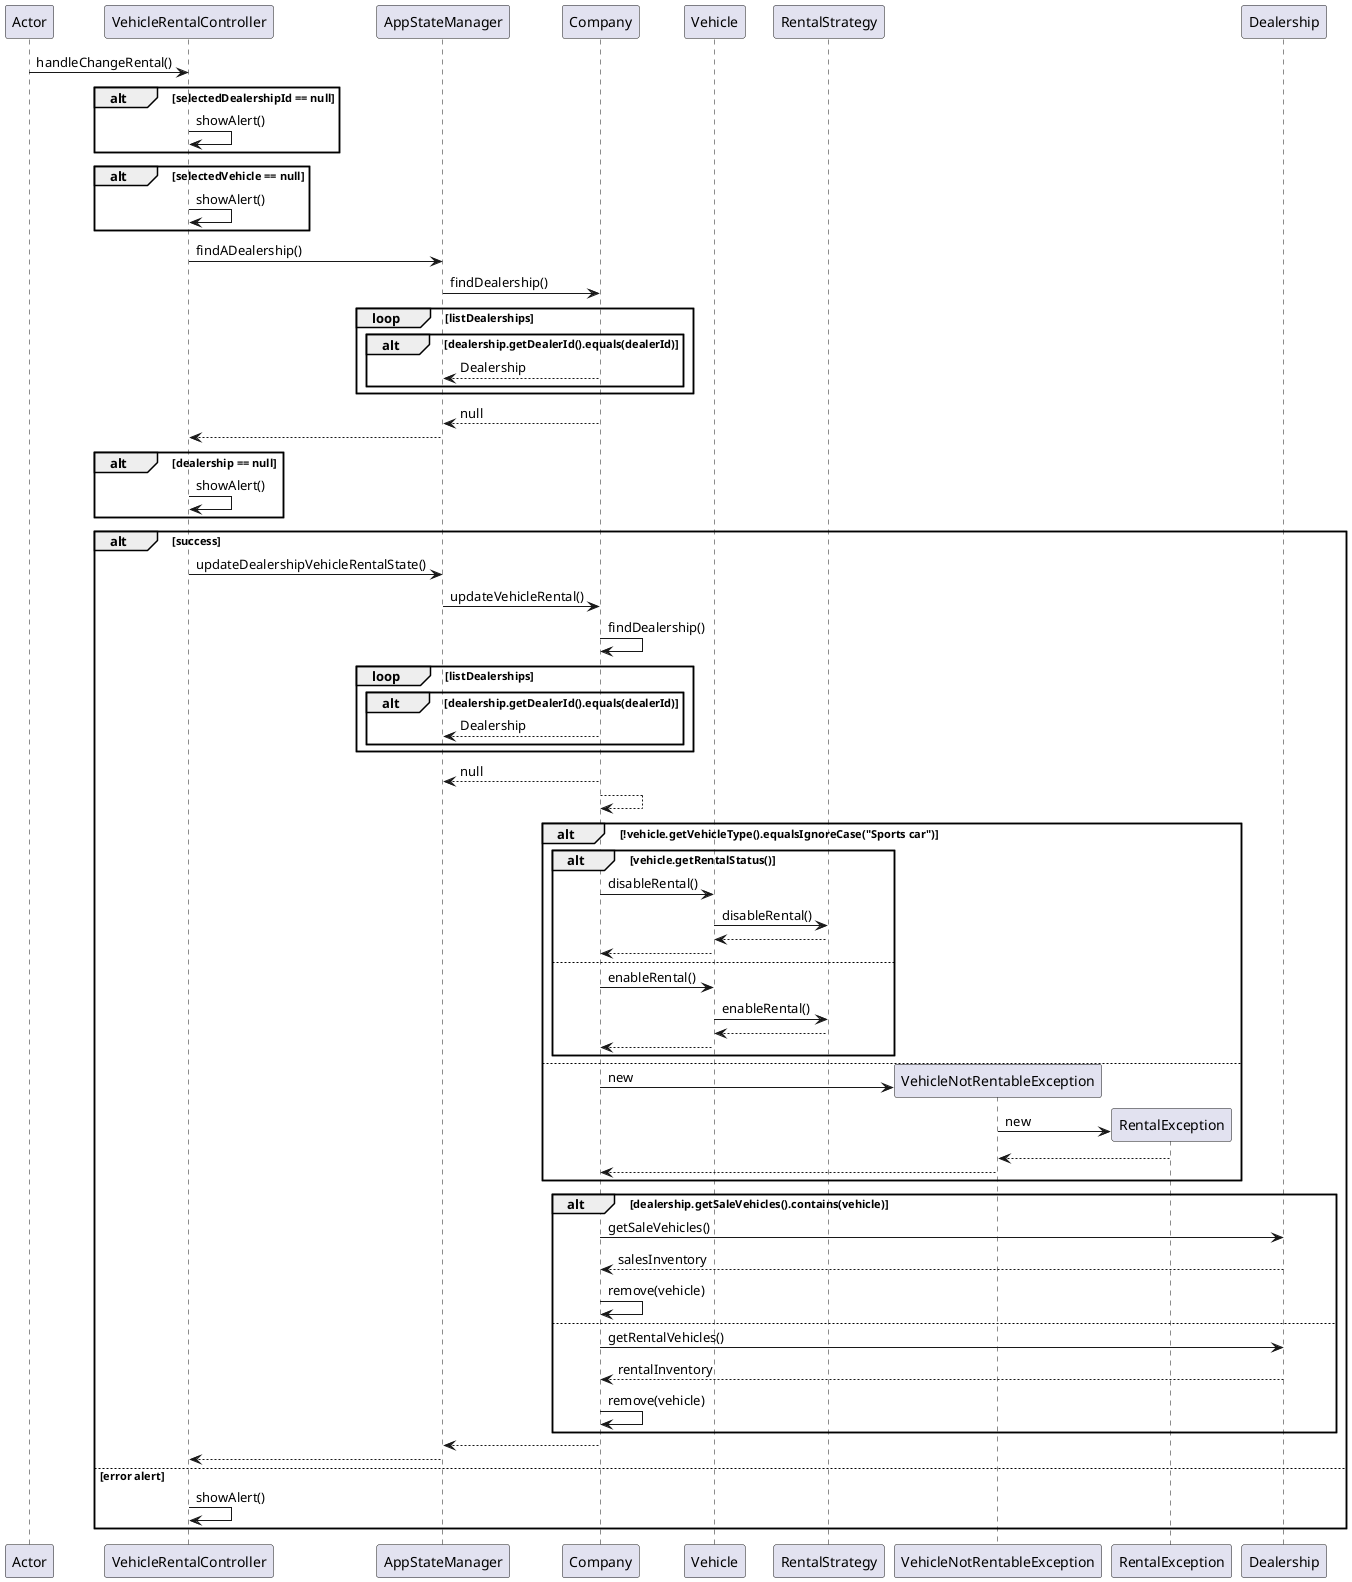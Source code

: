 @startuml
participant Actor
Actor -> VehicleRentalController : handleChangeRental()
alt selectedDealershipId == null
    VehicleRentalController -> VehicleRentalController : showAlert()
end
alt selectedVehicle == null
    VehicleRentalController -> VehicleRentalController : showAlert()
end
VehicleRentalController -> AppStateManager : findADealership()
AppStateManager -> Company : findDealership()
loop listDealerships
    alt dealership.getDealerId().equals(dealerId)
        Company --> AppStateManager: Dealership
    end
end
Company --> AppStateManager: null
AppStateManager --> VehicleRentalController
alt dealership == null
    VehicleRentalController -> VehicleRentalController : showAlert()
end
alt success
    VehicleRentalController -> AppStateManager : updateDealershipVehicleRentalState()
    AppStateManager -> Company : updateVehicleRental()
    Company -> Company : findDealership()
    loop listDealerships
        alt dealership.getDealerId().equals(dealerId)
            Company --> AppStateManager: Dealership
        end
    end
    Company --> AppStateManager: null
    Company --> Company
    alt !vehicle.getVehicleType().equalsIgnoreCase("Sports car")
        alt vehicle.getRentalStatus()
            Company -> Vehicle : disableRental()
            Vehicle -> RentalStrategy : disableRental()
            RentalStrategy --> Vehicle
            Vehicle --> Company
        else
            Company -> Vehicle : enableRental()
            Vehicle -> RentalStrategy : enableRental()
            RentalStrategy --> Vehicle
            Vehicle --> Company
        end
    else
        create VehicleNotRentableException
        Company -> VehicleNotRentableException : new
        create RentalException
        VehicleNotRentableException -> RentalException : new
        RentalException --> VehicleNotRentableException
        VehicleNotRentableException --> Company
    end
    alt dealership.getSaleVehicles().contains(vehicle)
        Company -> Dealership: getSaleVehicles()
        Dealership --> Company: salesInventory
        Company -> Company: remove(vehicle)
    else
        Company -> Dealership: getRentalVehicles()
        Dealership --> Company: rentalInventory
        Company -> Company: remove(vehicle)
    end
    Company --> AppStateManager
    AppStateManager --> VehicleRentalController
else error alert
    VehicleRentalController -> VehicleRentalController : showAlert()
end
@enduml